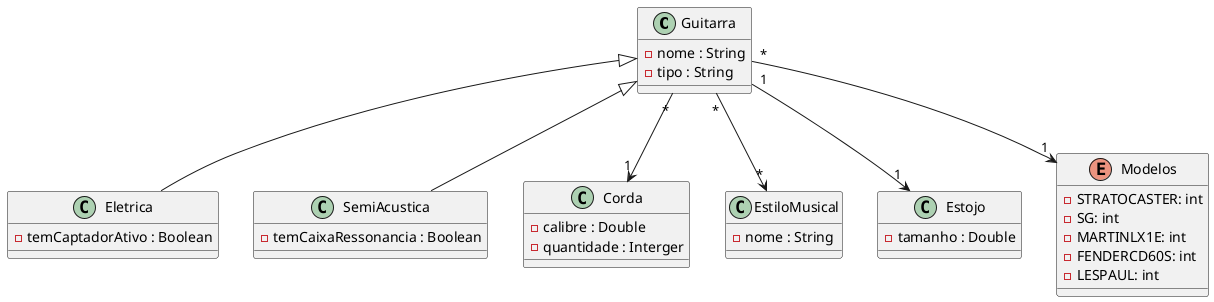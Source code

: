 @startuml

class Guitarra{
    - nome : String
    - tipo : String
}

class Eletrica{
    - temCaptadorAtivo : Boolean
}

class SemiAcustica{
    - temCaixaRessonancia : Boolean
}

class Corda{
    - calibre : Double
    - quantidade : Interger
}

class EstiloMusical{
    - nome : String
}

class Estojo{
    - tamanho : Double
}

enum Modelos{

    - STRATOCASTER: int
    - SG: int
    - MARTINLX1E: int
    - FENDERCD60S: int
    - LESPAUL: int

}

'relacionamento'

Guitarra "*" --> "1" Corda
Guitarra "*" --> "1" Modelos

Guitarra "*" --> "*" EstiloMusical

Guitarra "1" --> "1" Estojo

Eletrica -up-|> Guitarra
SemiAcustica -up-|> Guitarra

@enduml